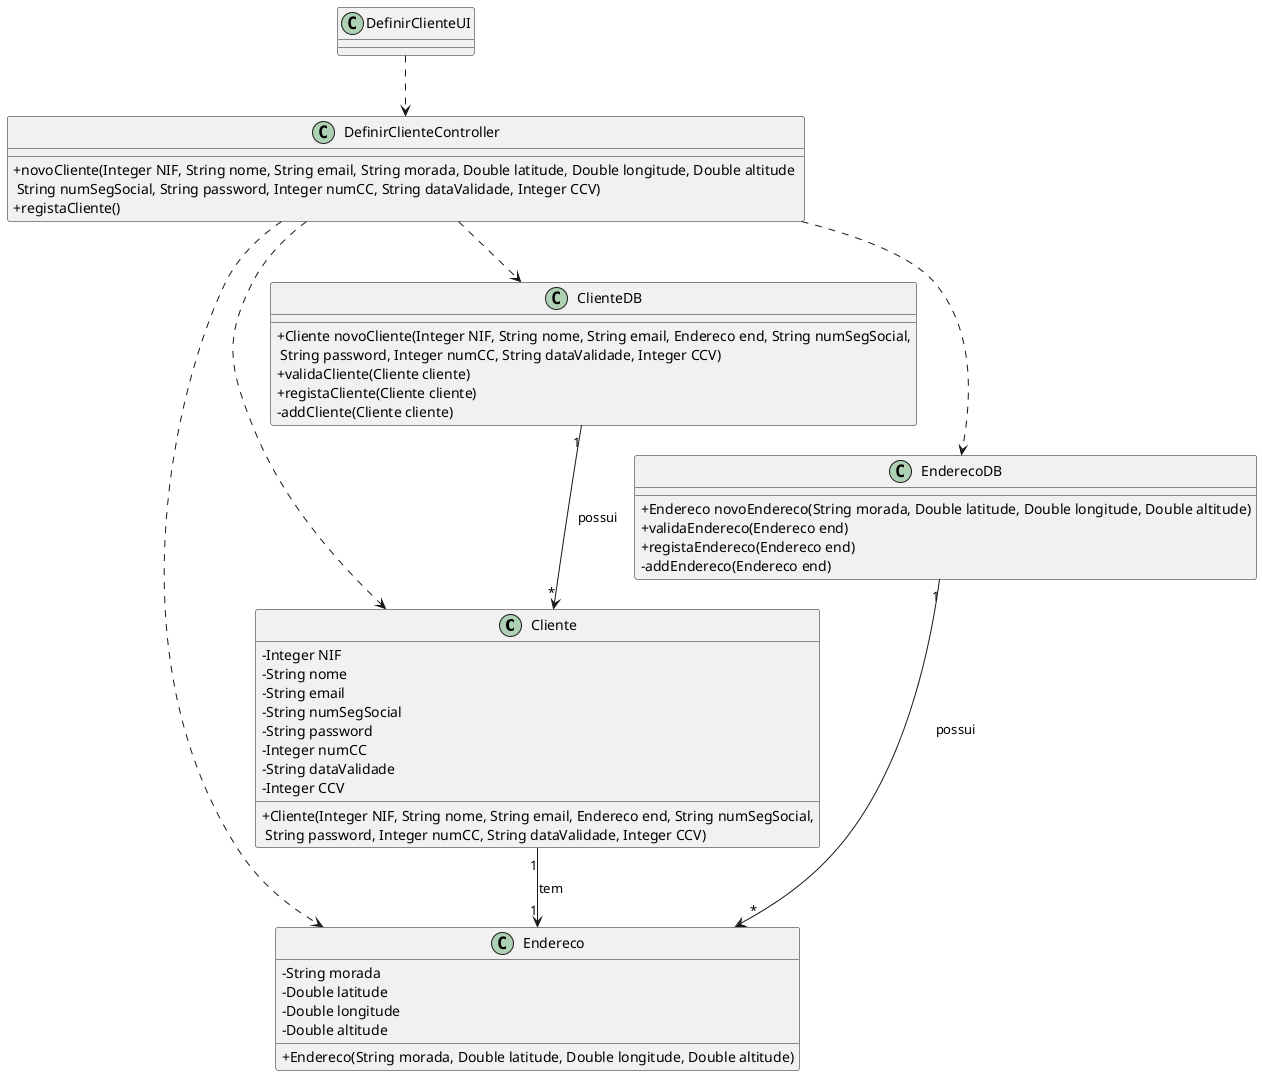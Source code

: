 @startuml
skinparam classAttributeIconSize 0

class Cliente {
  -Integer NIF
  -String nome
  -String email
  -String numSegSocial
  -String password
  -Integer numCC
  -String dataValidade
  -Integer CCV
  +Cliente(Integer NIF, String nome, String email, Endereco end, String numSegSocial,\n String password, Integer numCC, String dataValidade, Integer CCV)
}

class Endereco {
  -String morada
  -Double latitude
  -Double longitude
  -Double altitude 
  +Endereco(String morada, Double latitude, Double longitude, Double altitude)
}

class ClienteDB {
  +Cliente novoCliente(Integer NIF, String nome, String email, Endereco end, String numSegSocial,\n String password, Integer numCC, String dataValidade, Integer CCV)
  +validaCliente(Cliente cliente)
  +registaCliente(Cliente cliente)
  -addCliente(Cliente cliente)
}

class EnderecoDB {
  +Endereco novoEndereco(String morada, Double latitude, Double longitude, Double altitude)
  +validaEndereco(Endereco end)
  +registaEndereco(Endereco end)
  -addEndereco(Endereco end)
}

class DefinirClienteController {
  +novoCliente(Integer NIF, String nome, String email, String morada, Double latitude, Double longitude, Double altitude \n String numSegSocial, String password, Integer numCC, String dataValidade, Integer CCV)
  +registaCliente()
}

class DefinirClienteUI {
  
}

DefinirClienteUI ..> DefinirClienteController
DefinirClienteController ..> ClienteDB
DefinirClienteController ..> EnderecoDB
DefinirClienteController ..> Cliente
DefinirClienteController ..> Endereco

ClienteDB "1" --> "*" Cliente : possui
EnderecoDB "1" --> "*" Endereco : possui
Cliente "1" --> "1" Endereco : tem


@enduml
